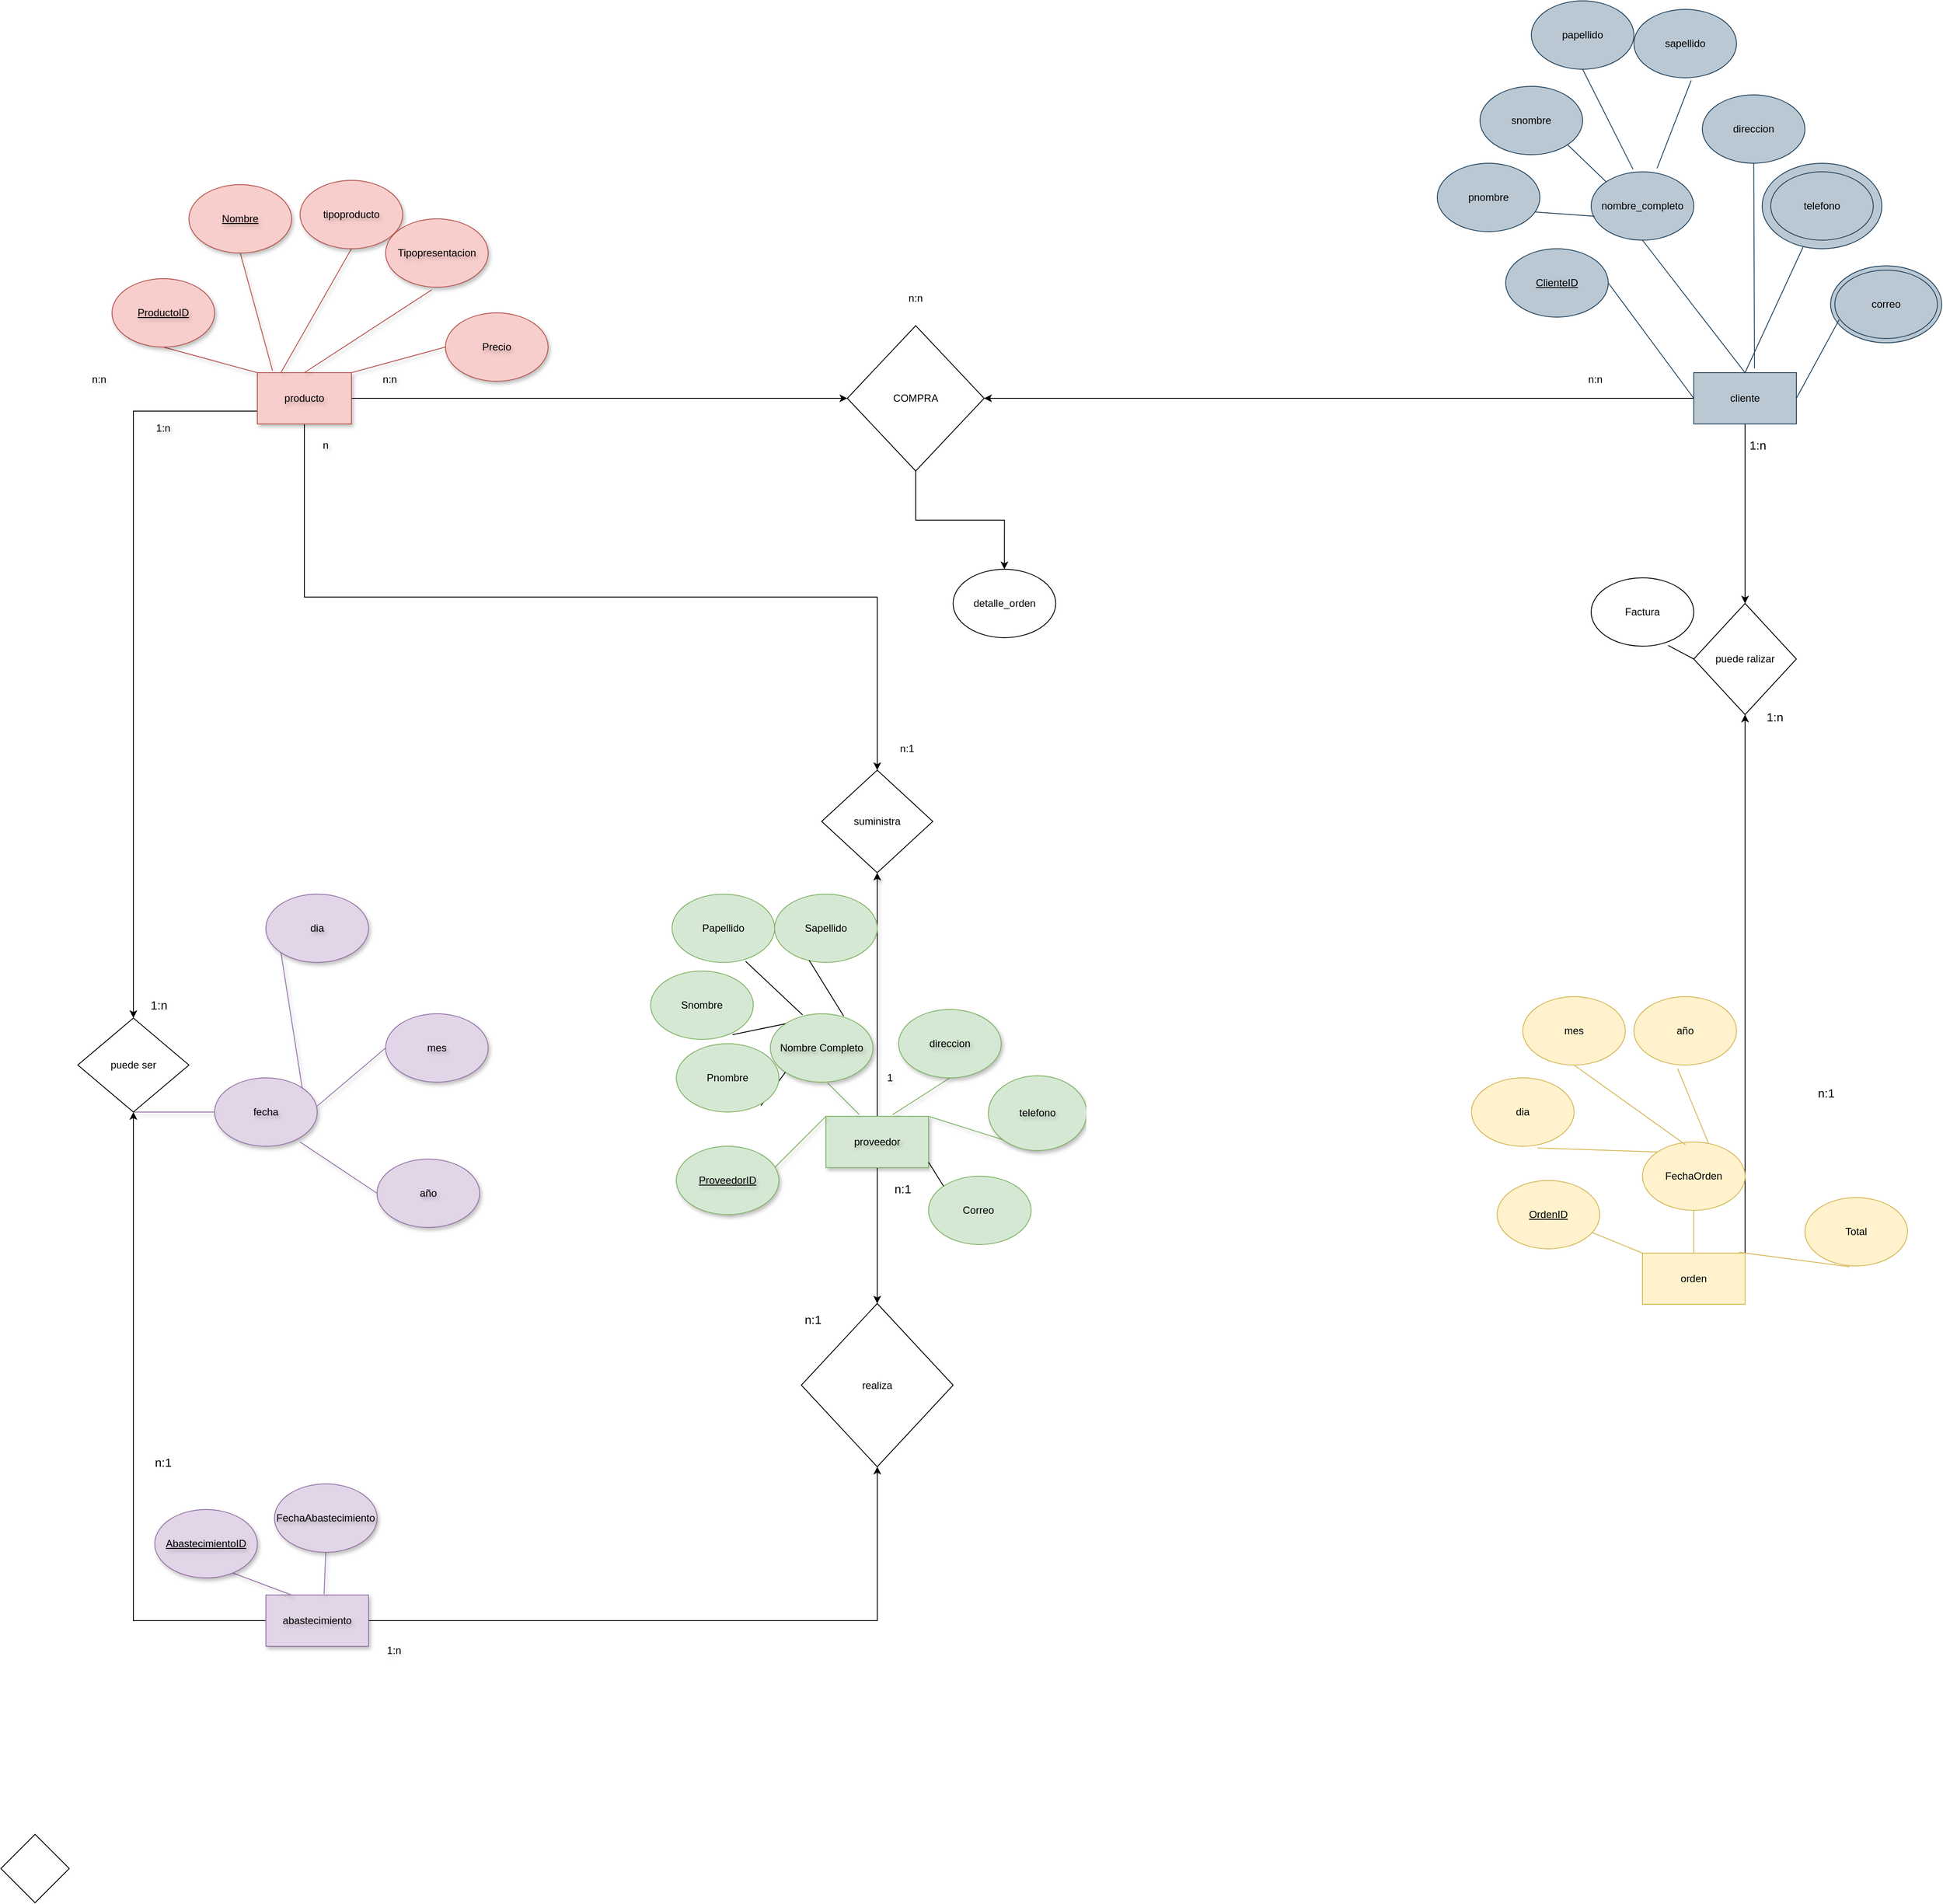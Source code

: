 <mxfile version="24.0.7" type="github">
  <diagram name="Página-1" id="KQwpbQ9i_a1BtApClrWy">
    <mxGraphModel dx="7358" dy="4341" grid="1" gridSize="10" guides="1" tooltips="1" connect="1" arrows="1" fold="1" page="1" pageScale="1" pageWidth="827" pageHeight="1169" math="0" shadow="0">
      <root>
        <mxCell id="0" />
        <mxCell id="1" parent="0" />
        <mxCell id="RHrHVaiQjJZBg-y2Oaoj-41" value="" style="ellipse;whiteSpace=wrap;html=1;fillColor=#bac8d3;strokeColor=#23445d;" parent="1" vertex="1">
          <mxGeometry x="590" y="-205" width="130" height="90" as="geometry" />
        </mxCell>
        <mxCell id="RHrHVaiQjJZBg-y2Oaoj-15" value="" style="ellipse;whiteSpace=wrap;html=1;fillColor=#bac8d3;strokeColor=#23445d;" parent="1" vertex="1">
          <mxGeometry x="510" y="-325" width="140" height="100" as="geometry" />
        </mxCell>
        <mxCell id="RHrHVaiQjJZBg-y2Oaoj-98" style="edgeStyle=orthogonalEdgeStyle;rounded=0;orthogonalLoop=1;jettySize=auto;html=1;" parent="1" source="RHrHVaiQjJZBg-y2Oaoj-1" target="RHrHVaiQjJZBg-y2Oaoj-99" edge="1">
          <mxGeometry relative="1" as="geometry">
            <mxPoint x="530" y="300" as="targetPoint" />
          </mxGeometry>
        </mxCell>
        <mxCell id="RHrHVaiQjJZBg-y2Oaoj-122" style="edgeStyle=orthogonalEdgeStyle;rounded=0;orthogonalLoop=1;jettySize=auto;html=1;exitX=0;exitY=0.5;exitDx=0;exitDy=0;entryX=1;entryY=0.5;entryDx=0;entryDy=0;" parent="1" source="RHrHVaiQjJZBg-y2Oaoj-1" target="RHrHVaiQjJZBg-y2Oaoj-97" edge="1">
          <mxGeometry relative="1" as="geometry" />
        </mxCell>
        <mxCell id="RHrHVaiQjJZBg-y2Oaoj-1" value="cliente" style="rounded=0;whiteSpace=wrap;html=1;fillColor=#bac8d3;strokeColor=#23445d;" parent="1" vertex="1">
          <mxGeometry x="430" y="-80" width="120" height="60" as="geometry" />
        </mxCell>
        <mxCell id="RHrHVaiQjJZBg-y2Oaoj-90" style="edgeStyle=orthogonalEdgeStyle;rounded=0;orthogonalLoop=1;jettySize=auto;html=1;entryX=0.5;entryY=0;entryDx=0;entryDy=0;exitX=0.5;exitY=1;exitDx=0;exitDy=0;" parent="1" source="RHrHVaiQjJZBg-y2Oaoj-2" target="RHrHVaiQjJZBg-y2Oaoj-92" edge="1">
          <mxGeometry relative="1" as="geometry">
            <mxPoint x="-890" y="530" as="targetPoint" />
            <mxPoint x="-1140" y="160" as="sourcePoint" />
          </mxGeometry>
        </mxCell>
        <mxCell id="RHrHVaiQjJZBg-y2Oaoj-108" style="edgeStyle=orthogonalEdgeStyle;rounded=0;orthogonalLoop=1;jettySize=auto;html=1;exitX=0;exitY=0.75;exitDx=0;exitDy=0;" parent="1" source="RHrHVaiQjJZBg-y2Oaoj-2" target="RHrHVaiQjJZBg-y2Oaoj-109" edge="1">
          <mxGeometry relative="1" as="geometry">
            <mxPoint x="-1412" y="420" as="targetPoint" />
          </mxGeometry>
        </mxCell>
        <mxCell id="RHrHVaiQjJZBg-y2Oaoj-111" style="edgeStyle=orthogonalEdgeStyle;rounded=0;orthogonalLoop=1;jettySize=auto;html=1;entryX=0;entryY=0.5;entryDx=0;entryDy=0;" parent="1" source="RHrHVaiQjJZBg-y2Oaoj-2" target="RHrHVaiQjJZBg-y2Oaoj-97" edge="1">
          <mxGeometry relative="1" as="geometry" />
        </mxCell>
        <mxCell id="RHrHVaiQjJZBg-y2Oaoj-2" value="producto" style="rounded=0;whiteSpace=wrap;html=1;fillColor=#f8cecc;strokeColor=#b85450;shadow=1;textShadow=1;" parent="1" vertex="1">
          <mxGeometry x="-1250" y="-80" width="110" height="60" as="geometry" />
        </mxCell>
        <mxCell id="RHrHVaiQjJZBg-y2Oaoj-91" style="edgeStyle=orthogonalEdgeStyle;rounded=0;orthogonalLoop=1;jettySize=auto;html=1;exitX=0.5;exitY=0;exitDx=0;exitDy=0;entryX=0.5;entryY=1;entryDx=0;entryDy=0;shadow=1;textShadow=1;" parent="1" source="RHrHVaiQjJZBg-y2Oaoj-3" target="RHrHVaiQjJZBg-y2Oaoj-92" edge="1">
          <mxGeometry relative="1" as="geometry">
            <mxPoint x="-525" y="540" as="targetPoint" />
          </mxGeometry>
        </mxCell>
        <mxCell id="RHrHVaiQjJZBg-y2Oaoj-127" style="edgeStyle=orthogonalEdgeStyle;rounded=0;orthogonalLoop=1;jettySize=auto;html=1;entryX=0.5;entryY=0;entryDx=0;entryDy=0;" parent="1" source="RHrHVaiQjJZBg-y2Oaoj-3" target="RHrHVaiQjJZBg-y2Oaoj-126" edge="1">
          <mxGeometry relative="1" as="geometry" />
        </mxCell>
        <mxCell id="RHrHVaiQjJZBg-y2Oaoj-3" value="proveedor" style="rounded=0;whiteSpace=wrap;html=1;fillColor=#d5e8d4;strokeColor=#82b366;shadow=1;textShadow=1;" parent="1" vertex="1">
          <mxGeometry x="-585" y="790" width="120" height="60" as="geometry" />
        </mxCell>
        <mxCell id="RHrHVaiQjJZBg-y2Oaoj-100" style="edgeStyle=orthogonalEdgeStyle;rounded=0;orthogonalLoop=1;jettySize=auto;html=1;exitX=1;exitY=0;exitDx=0;exitDy=0;entryX=0.5;entryY=1;entryDx=0;entryDy=0;" parent="1" source="RHrHVaiQjJZBg-y2Oaoj-5" target="RHrHVaiQjJZBg-y2Oaoj-99" edge="1">
          <mxGeometry relative="1" as="geometry">
            <mxPoint x="544" y="455" as="targetPoint" />
          </mxGeometry>
        </mxCell>
        <mxCell id="RHrHVaiQjJZBg-y2Oaoj-5" value="orden" style="rounded=0;whiteSpace=wrap;html=1;fillColor=#fff2cc;strokeColor=#d6b656;" parent="1" vertex="1">
          <mxGeometry x="370" y="950" width="120" height="60" as="geometry" />
        </mxCell>
        <mxCell id="RHrHVaiQjJZBg-y2Oaoj-8" value="" style="endArrow=none;html=1;rounded=0;exitX=0;exitY=0.5;exitDx=0;exitDy=0;entryX=1;entryY=0.5;entryDx=0;entryDy=0;fillColor=#bac8d3;strokeColor=#23445d;" parent="1" source="RHrHVaiQjJZBg-y2Oaoj-1" target="RHrHVaiQjJZBg-y2Oaoj-11" edge="1">
          <mxGeometry width="50" height="50" relative="1" as="geometry">
            <mxPoint x="460" y="-155" as="sourcePoint" />
            <mxPoint x="450" y="-265" as="targetPoint" />
          </mxGeometry>
        </mxCell>
        <mxCell id="RHrHVaiQjJZBg-y2Oaoj-9" value="" style="endArrow=none;html=1;rounded=0;exitX=0.5;exitY=0;exitDx=0;exitDy=0;entryX=0.5;entryY=1;entryDx=0;entryDy=0;fillColor=#bac8d3;strokeColor=#23445d;" parent="1" source="RHrHVaiQjJZBg-y2Oaoj-1" target="RHrHVaiQjJZBg-y2Oaoj-12" edge="1">
          <mxGeometry width="50" height="50" relative="1" as="geometry">
            <mxPoint x="500" y="-175" as="sourcePoint" />
            <mxPoint x="480" y="-245" as="targetPoint" />
          </mxGeometry>
        </mxCell>
        <mxCell id="RHrHVaiQjJZBg-y2Oaoj-10" value="" style="endArrow=none;html=1;rounded=0;fillColor=#bac8d3;strokeColor=#23445d;exitX=0.5;exitY=0;exitDx=0;exitDy=0;" parent="1" source="RHrHVaiQjJZBg-y2Oaoj-1" target="RHrHVaiQjJZBg-y2Oaoj-15" edge="1">
          <mxGeometry width="50" height="50" relative="1" as="geometry">
            <mxPoint x="520" y="-165" as="sourcePoint" />
            <mxPoint x="530" y="-245" as="targetPoint" />
          </mxGeometry>
        </mxCell>
        <mxCell id="RHrHVaiQjJZBg-y2Oaoj-11" value="&lt;u&gt;ClienteID&lt;/u&gt;" style="ellipse;whiteSpace=wrap;html=1;fillColor=#bac8d3;strokeColor=#23445d;" parent="1" vertex="1">
          <mxGeometry x="210" y="-225" width="120" height="80" as="geometry" />
        </mxCell>
        <mxCell id="RHrHVaiQjJZBg-y2Oaoj-12" value="nombre_completo" style="ellipse;whiteSpace=wrap;html=1;fillColor=#bac8d3;strokeColor=#23445d;" parent="1" vertex="1">
          <mxGeometry x="310" y="-315" width="120" height="80" as="geometry" />
        </mxCell>
        <mxCell id="RHrHVaiQjJZBg-y2Oaoj-13" value="direccion" style="ellipse;whiteSpace=wrap;html=1;fillColor=#bac8d3;strokeColor=#23445d;" parent="1" vertex="1">
          <mxGeometry x="440" y="-405" width="120" height="80" as="geometry" />
        </mxCell>
        <mxCell id="RHrHVaiQjJZBg-y2Oaoj-14" value="telefono" style="ellipse;whiteSpace=wrap;html=1;fillColor=#bac8d3;strokeColor=#23445d;" parent="1" vertex="1">
          <mxGeometry x="520" y="-315" width="120" height="80" as="geometry" />
        </mxCell>
        <mxCell id="RHrHVaiQjJZBg-y2Oaoj-16" value="" style="endArrow=none;html=1;rounded=0;exitX=0.592;exitY=-0.083;exitDx=0;exitDy=0;exitPerimeter=0;fillColor=#bac8d3;strokeColor=#23445d;" parent="1" source="RHrHVaiQjJZBg-y2Oaoj-1" target="RHrHVaiQjJZBg-y2Oaoj-13" edge="1">
          <mxGeometry width="50" height="50" relative="1" as="geometry">
            <mxPoint x="480" y="-135" as="sourcePoint" />
            <mxPoint x="480" y="-235" as="targetPoint" />
          </mxGeometry>
        </mxCell>
        <mxCell id="RHrHVaiQjJZBg-y2Oaoj-17" value="" style="endArrow=none;html=1;rounded=0;entryX=0.95;entryY=0.713;entryDx=0;entryDy=0;entryPerimeter=0;exitX=0.033;exitY=0.65;exitDx=0;exitDy=0;exitPerimeter=0;fillColor=#bac8d3;strokeColor=#23445d;" parent="1" source="RHrHVaiQjJZBg-y2Oaoj-12" target="RHrHVaiQjJZBg-y2Oaoj-19" edge="1">
          <mxGeometry width="50" height="50" relative="1" as="geometry">
            <mxPoint x="300" y="-265" as="sourcePoint" />
            <mxPoint x="240" y="-285" as="targetPoint" />
          </mxGeometry>
        </mxCell>
        <mxCell id="RHrHVaiQjJZBg-y2Oaoj-18" value="" style="endArrow=none;html=1;rounded=0;exitX=0;exitY=0;exitDx=0;exitDy=0;entryX=1;entryY=1;entryDx=0;entryDy=0;fillColor=#bac8d3;strokeColor=#23445d;" parent="1" source="RHrHVaiQjJZBg-y2Oaoj-12" target="RHrHVaiQjJZBg-y2Oaoj-20" edge="1">
          <mxGeometry width="50" height="50" relative="1" as="geometry">
            <mxPoint x="220" y="-295" as="sourcePoint" />
            <mxPoint x="380" y="-395" as="targetPoint" />
          </mxGeometry>
        </mxCell>
        <mxCell id="RHrHVaiQjJZBg-y2Oaoj-19" value="pnombre" style="ellipse;whiteSpace=wrap;html=1;fillColor=#bac8d3;strokeColor=#23445d;" parent="1" vertex="1">
          <mxGeometry x="130" y="-325" width="120" height="80" as="geometry" />
        </mxCell>
        <mxCell id="RHrHVaiQjJZBg-y2Oaoj-20" value="snombre" style="ellipse;whiteSpace=wrap;html=1;fillColor=#bac8d3;strokeColor=#23445d;" parent="1" vertex="1">
          <mxGeometry x="180" y="-415" width="120" height="80" as="geometry" />
        </mxCell>
        <mxCell id="RHrHVaiQjJZBg-y2Oaoj-21" value="papellido" style="ellipse;whiteSpace=wrap;html=1;fillColor=#bac8d3;strokeColor=#23445d;" parent="1" vertex="1">
          <mxGeometry x="240" y="-515" width="120" height="80" as="geometry" />
        </mxCell>
        <mxCell id="RHrHVaiQjJZBg-y2Oaoj-22" value="sapellido" style="ellipse;whiteSpace=wrap;html=1;fillColor=#bac8d3;strokeColor=#23445d;" parent="1" vertex="1">
          <mxGeometry x="360" y="-505" width="120" height="80" as="geometry" />
        </mxCell>
        <mxCell id="RHrHVaiQjJZBg-y2Oaoj-23" value="" style="endArrow=none;html=1;rounded=0;exitX=0.408;exitY=-0.037;exitDx=0;exitDy=0;exitPerimeter=0;entryX=0.5;entryY=1;entryDx=0;entryDy=0;fillColor=#bac8d3;strokeColor=#23445d;" parent="1" source="RHrHVaiQjJZBg-y2Oaoj-12" target="RHrHVaiQjJZBg-y2Oaoj-21" edge="1">
          <mxGeometry width="50" height="50" relative="1" as="geometry">
            <mxPoint x="240" y="-365" as="sourcePoint" />
            <mxPoint x="240" y="-465" as="targetPoint" />
          </mxGeometry>
        </mxCell>
        <mxCell id="RHrHVaiQjJZBg-y2Oaoj-24" value="" style="endArrow=none;html=1;rounded=0;exitX=0.642;exitY=-0.05;exitDx=0;exitDy=0;exitPerimeter=0;entryX=0.558;entryY=1.038;entryDx=0;entryDy=0;entryPerimeter=0;fillColor=#bac8d3;strokeColor=#23445d;" parent="1" source="RHrHVaiQjJZBg-y2Oaoj-12" target="RHrHVaiQjJZBg-y2Oaoj-22" edge="1">
          <mxGeometry width="50" height="50" relative="1" as="geometry">
            <mxPoint x="369.5" y="-355" as="sourcePoint" />
            <mxPoint x="369.5" y="-455" as="targetPoint" />
          </mxGeometry>
        </mxCell>
        <mxCell id="RHrHVaiQjJZBg-y2Oaoj-25" value="" style="endArrow=none;html=1;rounded=0;exitX=0;exitY=0;exitDx=0;exitDy=0;entryX=0.5;entryY=1;entryDx=0;entryDy=0;fillColor=#f8cecc;strokeColor=#b85450;shadow=1;textShadow=1;" parent="1" source="RHrHVaiQjJZBg-y2Oaoj-2" target="RHrHVaiQjJZBg-y2Oaoj-29" edge="1">
          <mxGeometry width="50" height="50" relative="1" as="geometry">
            <mxPoint x="-1240" y="-80" as="sourcePoint" />
            <mxPoint x="-1240" y="-180" as="targetPoint" />
          </mxGeometry>
        </mxCell>
        <mxCell id="RHrHVaiQjJZBg-y2Oaoj-26" value="" style="endArrow=none;html=1;rounded=0;exitX=0.25;exitY=0;exitDx=0;exitDy=0;entryX=0.5;entryY=1;entryDx=0;entryDy=0;fillColor=#f8cecc;strokeColor=#b85450;shadow=1;textShadow=1;" parent="1" source="RHrHVaiQjJZBg-y2Oaoj-2" target="RHrHVaiQjJZBg-y2Oaoj-31" edge="1">
          <mxGeometry width="50" height="50" relative="1" as="geometry">
            <mxPoint x="-1190" y="-80" as="sourcePoint" />
            <mxPoint x="-1190" y="-180" as="targetPoint" />
          </mxGeometry>
        </mxCell>
        <mxCell id="RHrHVaiQjJZBg-y2Oaoj-28" value="" style="endArrow=none;html=1;rounded=0;exitX=0.5;exitY=0;exitDx=0;exitDy=0;entryX=0.45;entryY=1.038;entryDx=0;entryDy=0;entryPerimeter=0;fillColor=#f8cecc;strokeColor=#b85450;shadow=1;textShadow=1;" parent="1" source="RHrHVaiQjJZBg-y2Oaoj-2" target="RHrHVaiQjJZBg-y2Oaoj-33" edge="1">
          <mxGeometry width="50" height="50" relative="1" as="geometry">
            <mxPoint x="-1020" y="40" as="sourcePoint" />
            <mxPoint x="-1110" y="-160" as="targetPoint" />
          </mxGeometry>
        </mxCell>
        <mxCell id="RHrHVaiQjJZBg-y2Oaoj-29" value="&lt;u&gt;ProductoID&lt;/u&gt;" style="ellipse;whiteSpace=wrap;html=1;fillColor=#f8cecc;strokeColor=#b85450;shadow=1;textShadow=1;" parent="1" vertex="1">
          <mxGeometry x="-1420" y="-190" width="120" height="80" as="geometry" />
        </mxCell>
        <mxCell id="RHrHVaiQjJZBg-y2Oaoj-31" value="tipoproducto" style="ellipse;whiteSpace=wrap;html=1;fillColor=#f8cecc;strokeColor=#b85450;shadow=1;textShadow=1;" parent="1" vertex="1">
          <mxGeometry x="-1200" y="-305" width="120" height="80" as="geometry" />
        </mxCell>
        <mxCell id="RHrHVaiQjJZBg-y2Oaoj-33" value="Tipopresentacion" style="ellipse;whiteSpace=wrap;html=1;fillColor=#f8cecc;strokeColor=#b85450;shadow=1;textShadow=1;" parent="1" vertex="1">
          <mxGeometry x="-1100" y="-260" width="120" height="80" as="geometry" />
        </mxCell>
        <mxCell id="RHrHVaiQjJZBg-y2Oaoj-34" value="Precio" style="ellipse;whiteSpace=wrap;html=1;fillColor=#f8cecc;strokeColor=#b85450;shadow=1;textShadow=1;" parent="1" vertex="1">
          <mxGeometry x="-1030" y="-150" width="120" height="80" as="geometry" />
        </mxCell>
        <mxCell id="RHrHVaiQjJZBg-y2Oaoj-36" value="" style="endArrow=none;html=1;rounded=0;exitX=1;exitY=0;exitDx=0;exitDy=0;entryX=0;entryY=0.5;entryDx=0;entryDy=0;fillColor=#f8cecc;strokeColor=#b85450;shadow=1;textShadow=1;" parent="1" source="RHrHVaiQjJZBg-y2Oaoj-2" target="RHrHVaiQjJZBg-y2Oaoj-34" edge="1">
          <mxGeometry width="50" height="50" relative="1" as="geometry">
            <mxPoint x="-1090" y="-10" as="sourcePoint" />
            <mxPoint x="-1030" y="-80" as="targetPoint" />
          </mxGeometry>
        </mxCell>
        <mxCell id="RHrHVaiQjJZBg-y2Oaoj-39" value="correo" style="ellipse;whiteSpace=wrap;html=1;fillColor=#bac8d3;strokeColor=#23445d;" parent="1" vertex="1">
          <mxGeometry x="595" y="-200" width="120" height="80" as="geometry" />
        </mxCell>
        <mxCell id="RHrHVaiQjJZBg-y2Oaoj-40" value="" style="endArrow=none;html=1;rounded=0;exitX=1;exitY=0.5;exitDx=0;exitDy=0;entryX=0.042;entryY=0.725;entryDx=0;entryDy=0;entryPerimeter=0;fillColor=#bac8d3;strokeColor=#23445d;" parent="1" source="RHrHVaiQjJZBg-y2Oaoj-1" target="RHrHVaiQjJZBg-y2Oaoj-39" edge="1">
          <mxGeometry width="50" height="50" relative="1" as="geometry">
            <mxPoint x="639" y="-65" as="sourcePoint" />
            <mxPoint x="639" y="-165" as="targetPoint" />
          </mxGeometry>
        </mxCell>
        <mxCell id="RHrHVaiQjJZBg-y2Oaoj-42" value="" style="endArrow=none;html=1;rounded=0;exitX=0;exitY=0;exitDx=0;exitDy=0;entryX=0.5;entryY=1;entryDx=0;entryDy=0;fillColor=#d5e8d4;strokeColor=#82b366;shadow=1;textShadow=1;" parent="1" source="RHrHVaiQjJZBg-y2Oaoj-3" target="RHrHVaiQjJZBg-y2Oaoj-47" edge="1">
          <mxGeometry width="50" height="50" relative="1" as="geometry">
            <mxPoint x="-600" y="650" as="sourcePoint" />
            <mxPoint x="-610" y="680" as="targetPoint" />
          </mxGeometry>
        </mxCell>
        <mxCell id="RHrHVaiQjJZBg-y2Oaoj-43" value="" style="endArrow=none;html=1;rounded=0;exitX=0.325;exitY=-0.033;exitDx=0;exitDy=0;exitPerimeter=0;entryX=0.558;entryY=1.013;entryDx=0;entryDy=0;entryPerimeter=0;fillColor=#d5e8d4;strokeColor=#82b366;shadow=1;textShadow=1;" parent="1" source="RHrHVaiQjJZBg-y2Oaoj-3" target="RHrHVaiQjJZBg-y2Oaoj-48" edge="1">
          <mxGeometry width="50" height="50" relative="1" as="geometry">
            <mxPoint x="-510" y="730" as="sourcePoint" />
            <mxPoint x="-550" y="630" as="targetPoint" />
          </mxGeometry>
        </mxCell>
        <mxCell id="RHrHVaiQjJZBg-y2Oaoj-44" value="" style="endArrow=none;html=1;rounded=0;exitX=0.65;exitY=-0.033;exitDx=0;exitDy=0;exitPerimeter=0;entryX=0.5;entryY=1;entryDx=0;entryDy=0;fillColor=#d5e8d4;strokeColor=#82b366;shadow=1;textShadow=1;" parent="1" source="RHrHVaiQjJZBg-y2Oaoj-3" target="RHrHVaiQjJZBg-y2Oaoj-50" edge="1">
          <mxGeometry width="50" height="50" relative="1" as="geometry">
            <mxPoint x="-370" y="760" as="sourcePoint" />
            <mxPoint x="-490" y="640" as="targetPoint" />
          </mxGeometry>
        </mxCell>
        <mxCell id="RHrHVaiQjJZBg-y2Oaoj-45" value="" style="endArrow=none;html=1;rounded=0;exitX=1;exitY=0;exitDx=0;exitDy=0;entryX=0.5;entryY=1;entryDx=0;entryDy=0;fillColor=#d5e8d4;strokeColor=#82b366;shadow=1;textShadow=1;" parent="1" source="RHrHVaiQjJZBg-y2Oaoj-3" target="RHrHVaiQjJZBg-y2Oaoj-51" edge="1">
          <mxGeometry width="50" height="50" relative="1" as="geometry">
            <mxPoint x="-310.5" y="770" as="sourcePoint" />
            <mxPoint x="-430" y="650" as="targetPoint" />
          </mxGeometry>
        </mxCell>
        <mxCell id="RHrHVaiQjJZBg-y2Oaoj-47" value="&lt;u&gt;ProveedorID&lt;/u&gt;" style="ellipse;whiteSpace=wrap;html=1;fillColor=#d5e8d4;strokeColor=#82b366;shadow=1;textShadow=1;" parent="1" vertex="1">
          <mxGeometry x="-760" y="825" width="120" height="80" as="geometry" />
        </mxCell>
        <mxCell id="RHrHVaiQjJZBg-y2Oaoj-48" value="Nombre Completo" style="ellipse;whiteSpace=wrap;html=1;fillColor=#d5e8d4;strokeColor=#82b366;shadow=1;textShadow=1;" parent="1" vertex="1">
          <mxGeometry x="-650" y="670" width="120" height="80" as="geometry" />
        </mxCell>
        <mxCell id="RHrHVaiQjJZBg-y2Oaoj-50" value="direccion" style="ellipse;whiteSpace=wrap;html=1;fillColor=#d5e8d4;strokeColor=#82b366;shadow=1;textShadow=1;" parent="1" vertex="1">
          <mxGeometry x="-500" y="665" width="120" height="80" as="geometry" />
        </mxCell>
        <mxCell id="RHrHVaiQjJZBg-y2Oaoj-51" value="telefono" style="ellipse;whiteSpace=wrap;html=1;fillColor=#d5e8d4;strokeColor=#82b366;shadow=1;textShadow=1;" parent="1" vertex="1">
          <mxGeometry x="-395" y="742.5" width="115" height="87.5" as="geometry" />
        </mxCell>
        <mxCell id="RHrHVaiQjJZBg-y2Oaoj-53" value="" style="endArrow=none;html=1;rounded=0;exitX=0;exitY=0;exitDx=0;exitDy=0;fillColor=#fff2cc;strokeColor=#d6b656;" parent="1" source="RHrHVaiQjJZBg-y2Oaoj-5" target="RHrHVaiQjJZBg-y2Oaoj-58" edge="1">
          <mxGeometry width="50" height="50" relative="1" as="geometry">
            <mxPoint x="370" y="900" as="sourcePoint" />
            <mxPoint x="310" y="835" as="targetPoint" />
          </mxGeometry>
        </mxCell>
        <mxCell id="RHrHVaiQjJZBg-y2Oaoj-54" value="" style="endArrow=none;html=1;rounded=0;exitX=0.5;exitY=0;exitDx=0;exitDy=0;entryX=0.5;entryY=1;entryDx=0;entryDy=0;fillColor=#fff2cc;strokeColor=#d6b656;" parent="1" source="RHrHVaiQjJZBg-y2Oaoj-5" target="RHrHVaiQjJZBg-y2Oaoj-59" edge="1">
          <mxGeometry width="50" height="50" relative="1" as="geometry">
            <mxPoint x="470" y="765" as="sourcePoint" />
            <mxPoint x="420" y="825" as="targetPoint" />
          </mxGeometry>
        </mxCell>
        <mxCell id="RHrHVaiQjJZBg-y2Oaoj-55" value="" style="endArrow=none;html=1;rounded=0;exitX=0.942;exitY=-0.017;exitDx=0;exitDy=0;entryX=0.433;entryY=1.013;entryDx=0;entryDy=0;entryPerimeter=0;fillColor=#fff2cc;strokeColor=#d6b656;exitPerimeter=0;" parent="1" source="RHrHVaiQjJZBg-y2Oaoj-5" target="RHrHVaiQjJZBg-y2Oaoj-60" edge="1">
          <mxGeometry width="50" height="50" relative="1" as="geometry">
            <mxPoint x="480" y="775" as="sourcePoint" />
            <mxPoint x="480" y="855" as="targetPoint" />
          </mxGeometry>
        </mxCell>
        <mxCell id="RHrHVaiQjJZBg-y2Oaoj-58" value="&lt;u&gt;OrdenID&lt;/u&gt;" style="ellipse;whiteSpace=wrap;html=1;fillColor=#fff2cc;strokeColor=#d6b656;" parent="1" vertex="1">
          <mxGeometry x="200" y="865" width="120" height="80" as="geometry" />
        </mxCell>
        <mxCell id="RHrHVaiQjJZBg-y2Oaoj-59" value="FechaOrden" style="ellipse;whiteSpace=wrap;html=1;fillColor=#fff2cc;strokeColor=#d6b656;" parent="1" vertex="1">
          <mxGeometry x="370" y="820" width="120" height="80" as="geometry" />
        </mxCell>
        <mxCell id="RHrHVaiQjJZBg-y2Oaoj-60" value="Total" style="ellipse;whiteSpace=wrap;html=1;fillColor=#fff2cc;strokeColor=#d6b656;" parent="1" vertex="1">
          <mxGeometry x="560" y="885" width="120" height="80" as="geometry" />
        </mxCell>
        <mxCell id="RHrHVaiQjJZBg-y2Oaoj-63" value="" style="endArrow=none;html=1;rounded=0;exitX=0;exitY=0;exitDx=0;exitDy=0;entryX=0.642;entryY=1.025;entryDx=0;entryDy=0;entryPerimeter=0;fillColor=#fff2cc;strokeColor=#d6b656;" parent="1" source="RHrHVaiQjJZBg-y2Oaoj-59" target="RHrHVaiQjJZBg-y2Oaoj-67" edge="1">
          <mxGeometry width="50" height="50" relative="1" as="geometry">
            <mxPoint x="290" y="835" as="sourcePoint" />
            <mxPoint x="300" y="805" as="targetPoint" />
          </mxGeometry>
        </mxCell>
        <mxCell id="RHrHVaiQjJZBg-y2Oaoj-65" value="" style="endArrow=none;html=1;rounded=0;exitX=0.417;exitY=0.038;exitDx=0;exitDy=0;exitPerimeter=0;entryX=0.5;entryY=1;entryDx=0;entryDy=0;fillColor=#fff2cc;strokeColor=#d6b656;" parent="1" source="RHrHVaiQjJZBg-y2Oaoj-59" target="RHrHVaiQjJZBg-y2Oaoj-68" edge="1">
          <mxGeometry width="50" height="50" relative="1" as="geometry">
            <mxPoint x="398" y="785" as="sourcePoint" />
            <mxPoint x="360" y="755" as="targetPoint" />
          </mxGeometry>
        </mxCell>
        <mxCell id="RHrHVaiQjJZBg-y2Oaoj-66" value="" style="endArrow=none;html=1;rounded=0;exitX=0.642;exitY=0.013;exitDx=0;exitDy=0;exitPerimeter=0;entryX=0.425;entryY=1.05;entryDx=0;entryDy=0;entryPerimeter=0;fillColor=#fff2cc;strokeColor=#d6b656;" parent="1" source="RHrHVaiQjJZBg-y2Oaoj-59" target="RHrHVaiQjJZBg-y2Oaoj-69" edge="1">
          <mxGeometry width="50" height="50" relative="1" as="geometry">
            <mxPoint x="400" y="805" as="sourcePoint" />
            <mxPoint x="420" y="745" as="targetPoint" />
          </mxGeometry>
        </mxCell>
        <mxCell id="RHrHVaiQjJZBg-y2Oaoj-67" value="dia" style="ellipse;whiteSpace=wrap;html=1;fillColor=#fff2cc;strokeColor=#d6b656;" parent="1" vertex="1">
          <mxGeometry x="170" y="745" width="120" height="80" as="geometry" />
        </mxCell>
        <mxCell id="RHrHVaiQjJZBg-y2Oaoj-68" value="mes" style="ellipse;whiteSpace=wrap;html=1;fillColor=#fff2cc;strokeColor=#d6b656;" parent="1" vertex="1">
          <mxGeometry x="230" y="650" width="120" height="80" as="geometry" />
        </mxCell>
        <mxCell id="RHrHVaiQjJZBg-y2Oaoj-69" value="año" style="ellipse;whiteSpace=wrap;html=1;fillColor=#fff2cc;strokeColor=#d6b656;" parent="1" vertex="1">
          <mxGeometry x="360" y="650" width="120" height="80" as="geometry" />
        </mxCell>
        <mxCell id="RHrHVaiQjJZBg-y2Oaoj-110" style="edgeStyle=orthogonalEdgeStyle;rounded=0;orthogonalLoop=1;jettySize=auto;html=1;entryX=0.5;entryY=1;entryDx=0;entryDy=0;" parent="1" source="RHrHVaiQjJZBg-y2Oaoj-76" target="RHrHVaiQjJZBg-y2Oaoj-109" edge="1">
          <mxGeometry relative="1" as="geometry" />
        </mxCell>
        <mxCell id="RHrHVaiQjJZBg-y2Oaoj-125" style="edgeStyle=orthogonalEdgeStyle;rounded=0;orthogonalLoop=1;jettySize=auto;html=1;" parent="1" source="RHrHVaiQjJZBg-y2Oaoj-76" target="RHrHVaiQjJZBg-y2Oaoj-126" edge="1">
          <mxGeometry relative="1" as="geometry">
            <mxPoint x="-1170" y="960" as="targetPoint" />
          </mxGeometry>
        </mxCell>
        <mxCell id="RHrHVaiQjJZBg-y2Oaoj-76" value="abastecimiento" style="rounded=0;whiteSpace=wrap;html=1;fillColor=#e1d5e7;strokeColor=#9673a6;shadow=1;textShadow=1;" parent="1" vertex="1">
          <mxGeometry x="-1240" y="1350" width="120" height="60" as="geometry" />
        </mxCell>
        <mxCell id="RHrHVaiQjJZBg-y2Oaoj-77" value="" style="endArrow=none;html=1;rounded=0;entryX=0.25;entryY=0;entryDx=0;entryDy=0;exitX=0;exitY=0.5;exitDx=0;exitDy=0;fillColor=#e1d5e7;strokeColor=#9673a6;shadow=1;textShadow=1;" parent="1" source="RHrHVaiQjJZBg-y2Oaoj-78" target="RHrHVaiQjJZBg-y2Oaoj-76" edge="1">
          <mxGeometry width="50" height="50" relative="1" as="geometry">
            <mxPoint x="-1410" y="1520" as="sourcePoint" />
            <mxPoint x="-1330" y="1310" as="targetPoint" />
          </mxGeometry>
        </mxCell>
        <mxCell id="RHrHVaiQjJZBg-y2Oaoj-78" value="&lt;u&gt;AbastecimientoID&lt;/u&gt;" style="ellipse;whiteSpace=wrap;html=1;fillColor=#e1d5e7;strokeColor=#9673a6;shadow=1;textShadow=1;" parent="1" vertex="1">
          <mxGeometry x="-1370" y="1250" width="120" height="80" as="geometry" />
        </mxCell>
        <mxCell id="RHrHVaiQjJZBg-y2Oaoj-79" value="" style="endArrow=none;html=1;rounded=0;entryX=0.567;entryY=-0.017;entryDx=0;entryDy=0;exitX=0.5;exitY=1;exitDx=0;exitDy=0;entryPerimeter=0;fillColor=#e1d5e7;strokeColor=#9673a6;shadow=1;textShadow=1;" parent="1" source="RHrHVaiQjJZBg-y2Oaoj-80" target="RHrHVaiQjJZBg-y2Oaoj-76" edge="1">
          <mxGeometry width="50" height="50" relative="1" as="geometry">
            <mxPoint x="-1200" y="1540" as="sourcePoint" />
            <mxPoint x="-1120" y="1330" as="targetPoint" />
          </mxGeometry>
        </mxCell>
        <mxCell id="RHrHVaiQjJZBg-y2Oaoj-80" value="FechaAbastecimiento" style="ellipse;whiteSpace=wrap;html=1;fillColor=#e1d5e7;strokeColor=#9673a6;shadow=1;textShadow=1;" parent="1" vertex="1">
          <mxGeometry x="-1230" y="1220" width="120" height="80" as="geometry" />
        </mxCell>
        <mxCell id="RHrHVaiQjJZBg-y2Oaoj-81" value="fecha" style="ellipse;whiteSpace=wrap;html=1;fillColor=#e1d5e7;strokeColor=#9673a6;shadow=1;textShadow=1;" parent="1" vertex="1">
          <mxGeometry x="-1300" y="745" width="120" height="80" as="geometry" />
        </mxCell>
        <mxCell id="RHrHVaiQjJZBg-y2Oaoj-82" value="" style="endArrow=none;html=1;rounded=0;entryX=0;entryY=1;entryDx=0;entryDy=0;exitX=1;exitY=0;exitDx=0;exitDy=0;fillColor=#e1d5e7;strokeColor=#9673a6;shadow=1;textShadow=1;" parent="1" source="RHrHVaiQjJZBg-y2Oaoj-81" target="RHrHVaiQjJZBg-y2Oaoj-85" edge="1">
          <mxGeometry width="50" height="50" relative="1" as="geometry">
            <mxPoint x="-960" y="815" as="sourcePoint" />
            <mxPoint x="-990" y="795" as="targetPoint" />
          </mxGeometry>
        </mxCell>
        <mxCell id="RHrHVaiQjJZBg-y2Oaoj-83" value="" style="endArrow=none;html=1;rounded=0;entryX=0;entryY=0.5;entryDx=0;entryDy=0;exitX=1;exitY=0.413;exitDx=0;exitDy=0;exitPerimeter=0;fillColor=#e1d5e7;strokeColor=#9673a6;shadow=1;textShadow=1;" parent="1" source="RHrHVaiQjJZBg-y2Oaoj-81" target="RHrHVaiQjJZBg-y2Oaoj-86" edge="1">
          <mxGeometry width="50" height="50" relative="1" as="geometry">
            <mxPoint x="-990" y="815" as="sourcePoint" />
            <mxPoint x="-930" y="745" as="targetPoint" />
          </mxGeometry>
        </mxCell>
        <mxCell id="RHrHVaiQjJZBg-y2Oaoj-84" value="" style="endArrow=none;html=1;rounded=0;entryX=0;entryY=0.5;entryDx=0;entryDy=0;exitX=0.833;exitY=0.938;exitDx=0;exitDy=0;exitPerimeter=0;fillColor=#e1d5e7;strokeColor=#9673a6;shadow=1;textShadow=1;" parent="1" source="RHrHVaiQjJZBg-y2Oaoj-81" target="RHrHVaiQjJZBg-y2Oaoj-87" edge="1">
          <mxGeometry width="50" height="50" relative="1" as="geometry">
            <mxPoint x="-1020" y="885" as="sourcePoint" />
            <mxPoint x="-870" y="735" as="targetPoint" />
            <Array as="points" />
          </mxGeometry>
        </mxCell>
        <mxCell id="RHrHVaiQjJZBg-y2Oaoj-85" value="dia" style="ellipse;whiteSpace=wrap;html=1;fillColor=#e1d5e7;strokeColor=#9673a6;shadow=1;textShadow=1;" parent="1" vertex="1">
          <mxGeometry x="-1240" y="530" width="120" height="80" as="geometry" />
        </mxCell>
        <mxCell id="RHrHVaiQjJZBg-y2Oaoj-86" value="mes" style="ellipse;whiteSpace=wrap;html=1;fillColor=#e1d5e7;strokeColor=#9673a6;shadow=1;textShadow=1;" parent="1" vertex="1">
          <mxGeometry x="-1100" y="670" width="120" height="80" as="geometry" />
        </mxCell>
        <mxCell id="RHrHVaiQjJZBg-y2Oaoj-87" value="año" style="ellipse;whiteSpace=wrap;html=1;fillColor=#e1d5e7;strokeColor=#9673a6;shadow=1;textShadow=1;" parent="1" vertex="1">
          <mxGeometry x="-1110" y="840" width="120" height="80" as="geometry" />
        </mxCell>
        <mxCell id="RHrHVaiQjJZBg-y2Oaoj-88" value="" style="endArrow=none;html=1;rounded=0;exitX=0.5;exitY=1;exitDx=0;exitDy=0;fillColor=#e1d5e7;strokeColor=#9673a6;shadow=1;textShadow=1;entryX=0;entryY=0.5;entryDx=0;entryDy=0;" parent="1" source="RHrHVaiQjJZBg-y2Oaoj-109" target="RHrHVaiQjJZBg-y2Oaoj-81" edge="1">
          <mxGeometry width="50" height="50" relative="1" as="geometry">
            <mxPoint x="-890" y="1420" as="sourcePoint" />
            <mxPoint x="-1120" y="810" as="targetPoint" />
          </mxGeometry>
        </mxCell>
        <mxCell id="RHrHVaiQjJZBg-y2Oaoj-92" value="suministra" style="rhombus;whiteSpace=wrap;html=1;" parent="1" vertex="1">
          <mxGeometry x="-590" y="385" width="130" height="120" as="geometry" />
        </mxCell>
        <mxCell id="WEBmH5VU2pFxO5jcTuwv-1" style="edgeStyle=orthogonalEdgeStyle;rounded=0;orthogonalLoop=1;jettySize=auto;html=1;entryX=0.5;entryY=0;entryDx=0;entryDy=0;" edge="1" parent="1" source="RHrHVaiQjJZBg-y2Oaoj-97" target="WEBmH5VU2pFxO5jcTuwv-3">
          <mxGeometry relative="1" as="geometry">
            <mxPoint x="-250" y="345" as="targetPoint" />
          </mxGeometry>
        </mxCell>
        <mxCell id="RHrHVaiQjJZBg-y2Oaoj-97" value="COMPRA" style="rhombus;whiteSpace=wrap;html=1;" parent="1" vertex="1">
          <mxGeometry x="-560" y="-135" width="160" height="170" as="geometry" />
        </mxCell>
        <mxCell id="RHrHVaiQjJZBg-y2Oaoj-99" value="puede ralizar" style="rhombus;whiteSpace=wrap;html=1;" parent="1" vertex="1">
          <mxGeometry x="430" y="190" width="120" height="130" as="geometry" />
        </mxCell>
        <mxCell id="RHrHVaiQjJZBg-y2Oaoj-109" value="puede ser" style="rhombus;whiteSpace=wrap;html=1;" parent="1" vertex="1">
          <mxGeometry x="-1460" y="675" width="130" height="110" as="geometry" />
        </mxCell>
        <mxCell id="RHrHVaiQjJZBg-y2Oaoj-113" value="n:n" style="text;html=1;align=center;verticalAlign=middle;whiteSpace=wrap;rounded=0;shadow=1;textShadow=1;" parent="1" vertex="1">
          <mxGeometry x="-1140" y="-87.5" width="90" height="30" as="geometry" />
        </mxCell>
        <mxCell id="RHrHVaiQjJZBg-y2Oaoj-115" value="n:n" style="text;html=1;align=center;verticalAlign=middle;whiteSpace=wrap;rounded=0;" parent="1" vertex="1">
          <mxGeometry x="-595" y="-230" width="230" height="125" as="geometry" />
        </mxCell>
        <mxCell id="RHrHVaiQjJZBg-y2Oaoj-116" value="n" style="text;html=1;align=center;verticalAlign=middle;whiteSpace=wrap;rounded=0;shadow=1;textShadow=1;" parent="1" vertex="1">
          <mxGeometry x="-1200" y="-10" width="60" height="30" as="geometry" />
        </mxCell>
        <mxCell id="RHrHVaiQjJZBg-y2Oaoj-117" value="1" style="text;html=1;align=center;verticalAlign=middle;whiteSpace=wrap;rounded=0;shadow=1;textShadow=1;" parent="1" vertex="1">
          <mxGeometry x="-540" y="730" width="60" height="30" as="geometry" />
        </mxCell>
        <mxCell id="RHrHVaiQjJZBg-y2Oaoj-118" value="n:1" style="text;html=1;align=center;verticalAlign=middle;whiteSpace=wrap;rounded=0;fillColor=none;" parent="1" vertex="1">
          <mxGeometry x="-560" y="330" width="140" height="60" as="geometry" />
        </mxCell>
        <mxCell id="RHrHVaiQjJZBg-y2Oaoj-124" value="n:n" style="text;html=1;align=center;verticalAlign=middle;whiteSpace=wrap;rounded=0;" parent="1" vertex="1">
          <mxGeometry x="270" y="-87.5" width="90" height="30" as="geometry" />
        </mxCell>
        <mxCell id="RHrHVaiQjJZBg-y2Oaoj-126" value="realiza" style="rhombus;whiteSpace=wrap;html=1;" parent="1" vertex="1">
          <mxGeometry x="-613.75" y="1009" width="177.5" height="191" as="geometry" />
        </mxCell>
        <mxCell id="RHrHVaiQjJZBg-y2Oaoj-128" value="&lt;font style=&quot;font-size: 14px;&quot;&gt;n:1&lt;/font&gt;" style="text;html=1;align=center;verticalAlign=middle;whiteSpace=wrap;rounded=0;" parent="1" vertex="1">
          <mxGeometry x="-525" y="860" width="60" height="30" as="geometry" />
        </mxCell>
        <mxCell id="RHrHVaiQjJZBg-y2Oaoj-129" value="1:n" style="text;html=1;align=center;verticalAlign=middle;whiteSpace=wrap;rounded=0;shadow=1;textShadow=1;" parent="1" vertex="1">
          <mxGeometry x="-1120" y="1400" width="60" height="30" as="geometry" />
        </mxCell>
        <mxCell id="RHrHVaiQjJZBg-y2Oaoj-130" value="&lt;font style=&quot;font-size: 14px;&quot;&gt;n:1&lt;/font&gt;" style="text;html=1;align=center;verticalAlign=middle;whiteSpace=wrap;rounded=0;strokeWidth=1;" parent="1" vertex="1">
          <mxGeometry x="-715" y="965" width="230" height="125" as="geometry" />
        </mxCell>
        <mxCell id="RHrHVaiQjJZBg-y2Oaoj-131" value="1:n" style="text;html=1;align=center;verticalAlign=middle;whiteSpace=wrap;rounded=0;shadow=1;textShadow=1;" parent="1" vertex="1">
          <mxGeometry x="-1390" y="-30" width="60" height="30" as="geometry" />
        </mxCell>
        <mxCell id="RHrHVaiQjJZBg-y2Oaoj-132" value="&lt;font style=&quot;font-size: 14px;&quot;&gt;n:1&lt;/font&gt;" style="text;html=1;align=center;verticalAlign=middle;whiteSpace=wrap;rounded=0;" parent="1" vertex="1">
          <mxGeometry x="-1390" y="1180" width="60" height="30" as="geometry" />
        </mxCell>
        <mxCell id="RHrHVaiQjJZBg-y2Oaoj-134" value="&lt;font style=&quot;font-size: 14px;&quot;&gt;1:n&lt;/font&gt;" style="text;html=1;align=center;verticalAlign=middle;whiteSpace=wrap;rounded=0;strokeWidth=1;" parent="1" vertex="1">
          <mxGeometry x="-1480" y="597.5" width="230" height="125" as="geometry" />
        </mxCell>
        <mxCell id="RHrHVaiQjJZBg-y2Oaoj-136" value="&lt;font style=&quot;font-size: 14px;&quot;&gt;1:n&lt;/font&gt;" style="text;html=1;align=center;verticalAlign=middle;whiteSpace=wrap;rounded=0;" parent="1" vertex="1">
          <mxGeometry x="460" y="-10" width="90" height="30" as="geometry" />
        </mxCell>
        <mxCell id="RHrHVaiQjJZBg-y2Oaoj-137" value="&lt;font style=&quot;font-size: 14px;&quot;&gt;n:1&lt;/font&gt;" style="text;html=1;align=center;verticalAlign=middle;whiteSpace=wrap;rounded=0;" parent="1" vertex="1">
          <mxGeometry x="490" y="675" width="190" height="176" as="geometry" />
        </mxCell>
        <mxCell id="RHrHVaiQjJZBg-y2Oaoj-139" value="&lt;font style=&quot;font-size: 14px;&quot;&gt;1:n&lt;/font&gt;" style="text;html=1;align=center;verticalAlign=middle;whiteSpace=wrap;rounded=0;fillColor=none;" parent="1" vertex="1">
          <mxGeometry x="450" y="290" width="150" height="65" as="geometry" />
        </mxCell>
        <mxCell id="h3VSHQey5GweMX60ceLr-15" value="n:n" style="text;html=1;align=center;verticalAlign=middle;whiteSpace=wrap;rounded=0;shadow=1;textShadow=1;" parent="1" vertex="1">
          <mxGeometry x="-1480" y="-87.5" width="90" height="30" as="geometry" />
        </mxCell>
        <mxCell id="zEtrgit6qLJAudFie82b-4" value="" style="endArrow=none;html=1;rounded=0;exitX=0;exitY=1;exitDx=0;exitDy=0;entryX=0.825;entryY=0.908;entryDx=0;entryDy=0;entryPerimeter=0;" parent="1" source="RHrHVaiQjJZBg-y2Oaoj-48" target="zEtrgit6qLJAudFie82b-11" edge="1">
          <mxGeometry width="50" height="50" relative="1" as="geometry">
            <mxPoint x="-480" y="780" as="sourcePoint" />
            <mxPoint x="-716.32" y="703.36" as="targetPoint" />
          </mxGeometry>
        </mxCell>
        <mxCell id="zEtrgit6qLJAudFie82b-6" value="" style="endArrow=none;html=1;rounded=0;exitX=0;exitY=0;exitDx=0;exitDy=0;entryX=0.797;entryY=0.931;entryDx=0;entryDy=0;entryPerimeter=0;" parent="1" source="RHrHVaiQjJZBg-y2Oaoj-48" target="zEtrgit6qLJAudFie82b-12" edge="1">
          <mxGeometry width="50" height="50" relative="1" as="geometry">
            <mxPoint x="-636" y="647" as="sourcePoint" />
            <mxPoint x="-660.07" y="613.36" as="targetPoint" />
          </mxGeometry>
        </mxCell>
        <mxCell id="zEtrgit6qLJAudFie82b-11" value="Pnombre" style="ellipse;whiteSpace=wrap;html=1;fillColor=#d5e8d4;strokeColor=#82b366;" parent="1" vertex="1">
          <mxGeometry x="-760" y="705" width="120" height="80" as="geometry" />
        </mxCell>
        <mxCell id="zEtrgit6qLJAudFie82b-12" value="Snombre" style="ellipse;whiteSpace=wrap;html=1;align=center;fillColor=#d5e8d4;strokeColor=#82b366;" parent="1" vertex="1">
          <mxGeometry x="-790" y="620" width="120" height="80" as="geometry" />
        </mxCell>
        <mxCell id="zEtrgit6qLJAudFie82b-13" value="Papellido" style="ellipse;whiteSpace=wrap;html=1;fillColor=#d5e8d4;strokeColor=#82b366;" parent="1" vertex="1">
          <mxGeometry x="-765" y="530" width="120" height="80" as="geometry" />
        </mxCell>
        <mxCell id="zEtrgit6qLJAudFie82b-14" value="" style="endArrow=none;html=1;rounded=0;exitX=0.314;exitY=0.017;exitDx=0;exitDy=0;exitPerimeter=0;entryX=0.717;entryY=0.983;entryDx=0;entryDy=0;entryPerimeter=0;" parent="1" source="RHrHVaiQjJZBg-y2Oaoj-48" target="zEtrgit6qLJAudFie82b-13" edge="1">
          <mxGeometry width="50" height="50" relative="1" as="geometry">
            <mxPoint x="-587" y="678" as="sourcePoint" />
            <mxPoint x="-704" y="629" as="targetPoint" />
          </mxGeometry>
        </mxCell>
        <mxCell id="zEtrgit6qLJAudFie82b-16" value="Sapellido" style="ellipse;whiteSpace=wrap;html=1;fillColor=#d5e8d4;strokeColor=#82b366;" parent="1" vertex="1">
          <mxGeometry x="-645" y="530" width="120" height="80" as="geometry" />
        </mxCell>
        <mxCell id="zEtrgit6qLJAudFie82b-17" value="" style="endArrow=none;html=1;rounded=0;exitX=0.714;exitY=0.033;exitDx=0;exitDy=0;exitPerimeter=0;entryX=0.336;entryY=0.967;entryDx=0;entryDy=0;entryPerimeter=0;" parent="1" source="RHrHVaiQjJZBg-y2Oaoj-48" target="zEtrgit6qLJAudFie82b-16" edge="1">
          <mxGeometry width="50" height="50" relative="1" as="geometry">
            <mxPoint x="-602" y="681" as="sourcePoint" />
            <mxPoint x="-564" y="619" as="targetPoint" />
          </mxGeometry>
        </mxCell>
        <mxCell id="zEtrgit6qLJAudFie82b-18" value="Correo&amp;nbsp;" style="ellipse;whiteSpace=wrap;html=1;fillColor=#d5e8d4;strokeColor=#82b366;" parent="1" vertex="1">
          <mxGeometry x="-465" y="860" width="120" height="80" as="geometry" />
        </mxCell>
        <mxCell id="zEtrgit6qLJAudFie82b-21" value="" style="endArrow=none;html=1;rounded=0;entryX=0;entryY=0;entryDx=0;entryDy=0;exitX=1;exitY=0.894;exitDx=0;exitDy=0;exitPerimeter=0;" parent="1" source="RHrHVaiQjJZBg-y2Oaoj-3" target="zEtrgit6qLJAudFie82b-18" edge="1">
          <mxGeometry width="50" height="50" relative="1" as="geometry">
            <mxPoint x="-510" y="820" as="sourcePoint" />
            <mxPoint x="-460" y="770" as="targetPoint" />
          </mxGeometry>
        </mxCell>
        <mxCell id="zEtrgit6qLJAudFie82b-22" value="" style="endArrow=none;html=1;rounded=0;exitX=0.161;exitY=-0.039;exitDx=0;exitDy=0;entryX=0.5;entryY=1;entryDx=0;entryDy=0;fillColor=#f8cecc;strokeColor=#b85450;shadow=1;textShadow=1;exitPerimeter=0;" parent="1" source="RHrHVaiQjJZBg-y2Oaoj-2" target="zEtrgit6qLJAudFie82b-23" edge="1">
          <mxGeometry width="50" height="50" relative="1" as="geometry">
            <mxPoint x="-1260" y="-180" as="sourcePoint" />
            <mxPoint x="-1250" y="-280" as="targetPoint" />
          </mxGeometry>
        </mxCell>
        <mxCell id="zEtrgit6qLJAudFie82b-23" value="&lt;u&gt;Nombre&lt;/u&gt;" style="ellipse;whiteSpace=wrap;html=1;fillColor=#f8cecc;strokeColor=#b85450;shadow=1;textShadow=1;" parent="1" vertex="1">
          <mxGeometry x="-1330" y="-300" width="120" height="80" as="geometry" />
        </mxCell>
        <mxCell id="uHilVDiDkg8bHdSRbg8I-1" value="Factura" style="ellipse;whiteSpace=wrap;html=1;" parent="1" vertex="1">
          <mxGeometry x="310" y="160" width="120" height="80" as="geometry" />
        </mxCell>
        <mxCell id="uHilVDiDkg8bHdSRbg8I-2" value="" style="endArrow=none;html=1;rounded=0;exitX=0;exitY=0.5;exitDx=0;exitDy=0;entryX=0.75;entryY=0.988;entryDx=0;entryDy=0;entryPerimeter=0;" parent="1" source="RHrHVaiQjJZBg-y2Oaoj-99" target="uHilVDiDkg8bHdSRbg8I-1" edge="1">
          <mxGeometry width="50" height="50" relative="1" as="geometry">
            <mxPoint x="560" y="265" as="sourcePoint" />
            <mxPoint x="612" y="221" as="targetPoint" />
          </mxGeometry>
        </mxCell>
        <mxCell id="WEBmH5VU2pFxO5jcTuwv-3" value="detalle_orden" style="ellipse;whiteSpace=wrap;html=1;" vertex="1" parent="1">
          <mxGeometry x="-436.25" y="150" width="120" height="80" as="geometry" />
        </mxCell>
        <mxCell id="WEBmH5VU2pFxO5jcTuwv-6" value="" style="rhombus;whiteSpace=wrap;html=1;" vertex="1" parent="1">
          <mxGeometry x="-1550" y="1630" width="80" height="80" as="geometry" />
        </mxCell>
      </root>
    </mxGraphModel>
  </diagram>
</mxfile>
